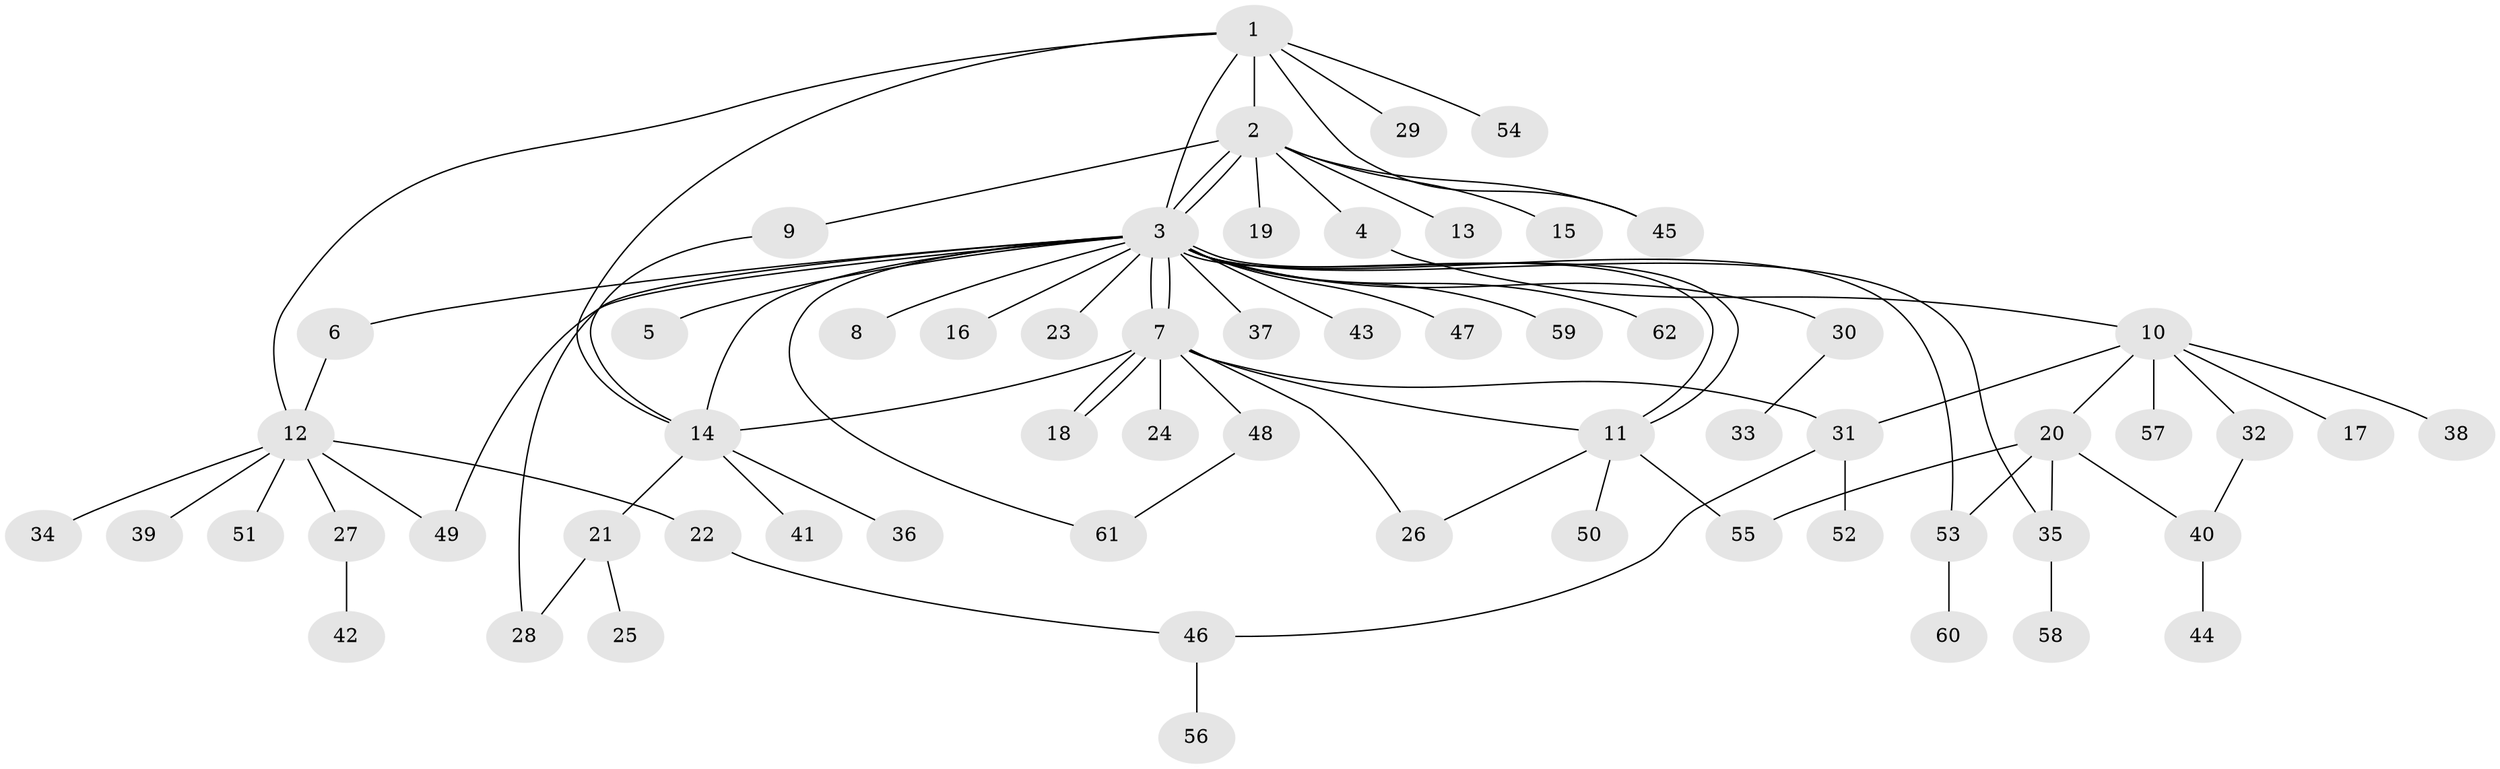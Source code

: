 // coarse degree distribution, {6: 0.06521739130434782, 8: 0.043478260869565216, 22: 0.021739130434782608, 2: 0.2391304347826087, 1: 0.5217391304347826, 14: 0.021739130434782608, 5: 0.021739130434782608, 3: 0.06521739130434782}
// Generated by graph-tools (version 1.1) at 2025/51/02/27/25 19:51:59]
// undirected, 62 vertices, 82 edges
graph export_dot {
graph [start="1"]
  node [color=gray90,style=filled];
  1;
  2;
  3;
  4;
  5;
  6;
  7;
  8;
  9;
  10;
  11;
  12;
  13;
  14;
  15;
  16;
  17;
  18;
  19;
  20;
  21;
  22;
  23;
  24;
  25;
  26;
  27;
  28;
  29;
  30;
  31;
  32;
  33;
  34;
  35;
  36;
  37;
  38;
  39;
  40;
  41;
  42;
  43;
  44;
  45;
  46;
  47;
  48;
  49;
  50;
  51;
  52;
  53;
  54;
  55;
  56;
  57;
  58;
  59;
  60;
  61;
  62;
  1 -- 2;
  1 -- 3;
  1 -- 12;
  1 -- 14;
  1 -- 29;
  1 -- 45;
  1 -- 54;
  2 -- 3;
  2 -- 3;
  2 -- 4;
  2 -- 9;
  2 -- 13;
  2 -- 15;
  2 -- 19;
  2 -- 45;
  3 -- 5;
  3 -- 6;
  3 -- 7;
  3 -- 7;
  3 -- 8;
  3 -- 11;
  3 -- 11;
  3 -- 14;
  3 -- 16;
  3 -- 23;
  3 -- 28;
  3 -- 30;
  3 -- 35;
  3 -- 37;
  3 -- 43;
  3 -- 47;
  3 -- 49;
  3 -- 53;
  3 -- 59;
  3 -- 61;
  3 -- 62;
  4 -- 10;
  6 -- 12;
  7 -- 11;
  7 -- 14;
  7 -- 18;
  7 -- 18;
  7 -- 24;
  7 -- 26;
  7 -- 31;
  7 -- 48;
  9 -- 14;
  10 -- 17;
  10 -- 20;
  10 -- 31;
  10 -- 32;
  10 -- 38;
  10 -- 57;
  11 -- 26;
  11 -- 50;
  11 -- 55;
  12 -- 22;
  12 -- 27;
  12 -- 34;
  12 -- 39;
  12 -- 49;
  12 -- 51;
  14 -- 21;
  14 -- 36;
  14 -- 41;
  20 -- 35;
  20 -- 40;
  20 -- 53;
  20 -- 55;
  21 -- 25;
  21 -- 28;
  22 -- 46;
  27 -- 42;
  30 -- 33;
  31 -- 46;
  31 -- 52;
  32 -- 40;
  35 -- 58;
  40 -- 44;
  46 -- 56;
  48 -- 61;
  53 -- 60;
}
